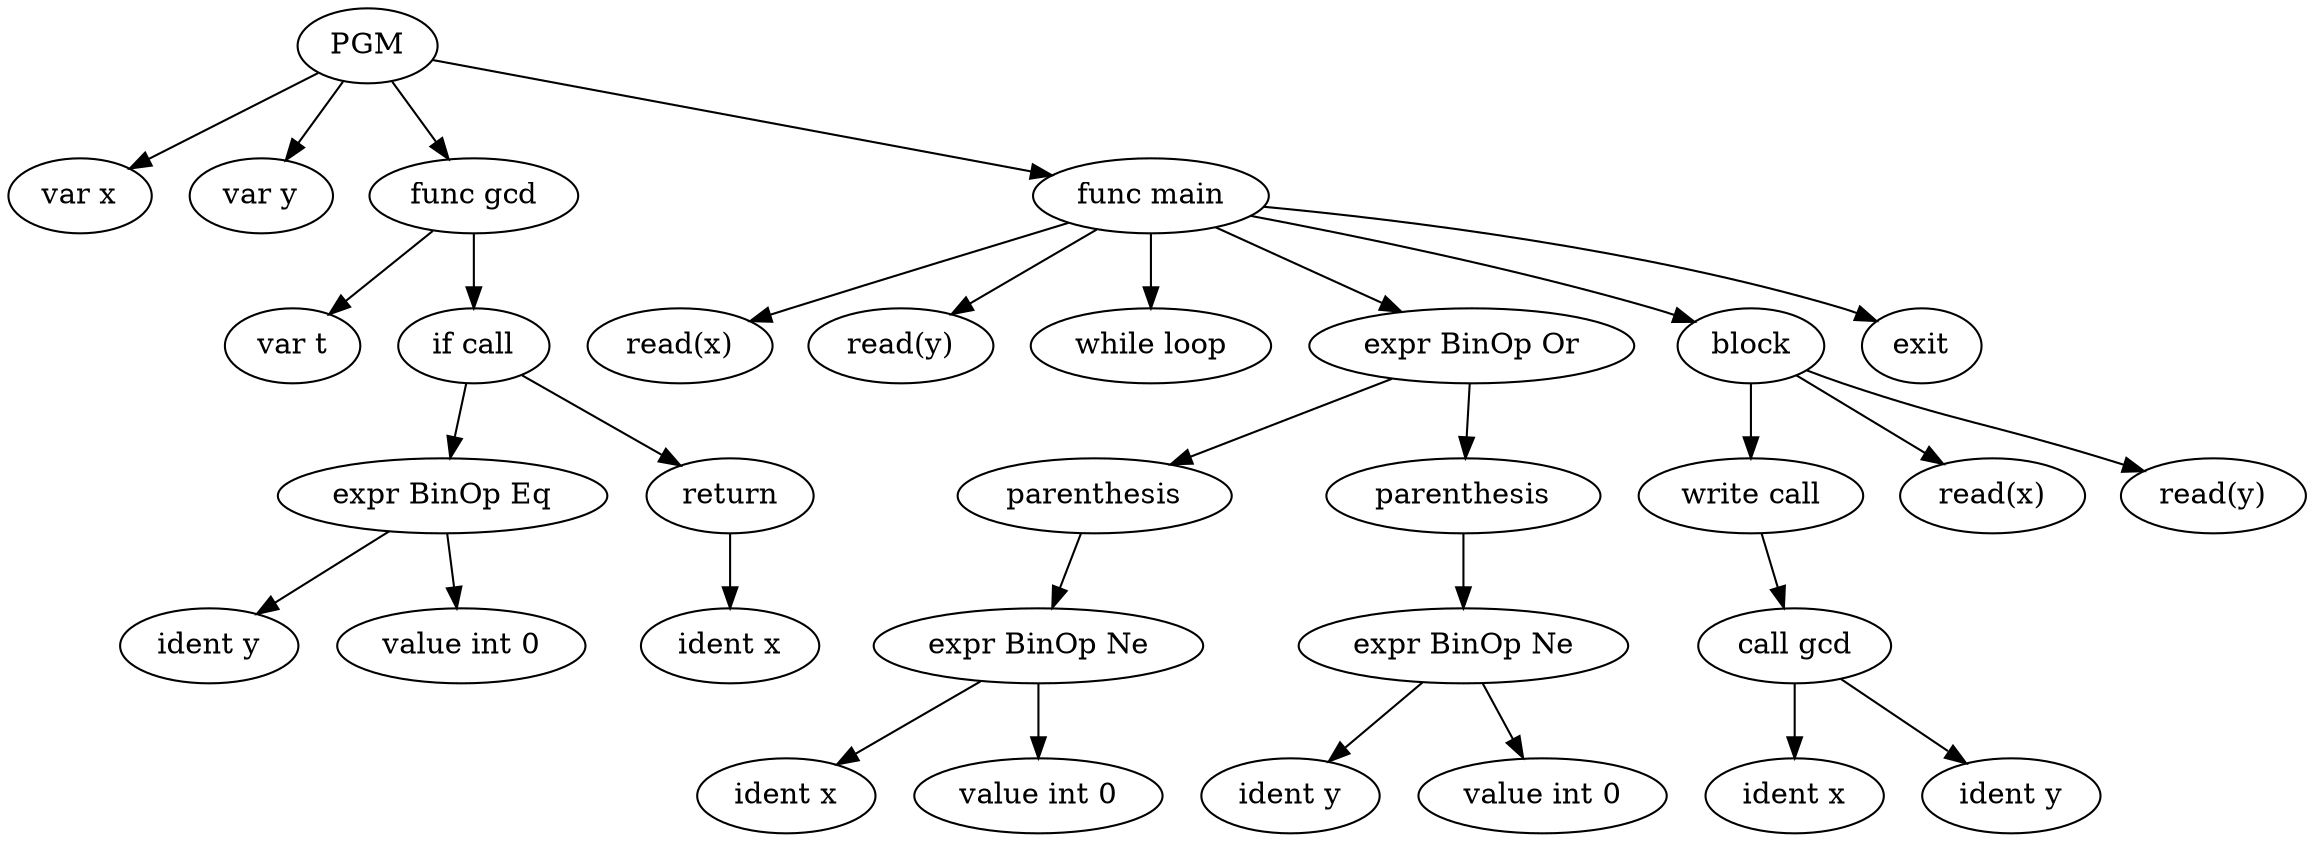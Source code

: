 digraph ast {
0[label = PGM, shape = ellipse]
1[label = "var x", shape = ellipse]
0 -> 1
2[label = "var y", shape = ellipse]
0 -> 2
3[label = "func gcd", shape = ellipse]
0 -> 3
4[label = "var t", shape = ellipse]
3 -> 4
5[label = "if call", shape = ellipse]
3 -> 5
6[label = "expr BinOp Eq", shape = ellipse]
5 -> 6
7[label = "ident y", shape = ellipse]
6 -> 7
8[label = "value int 0", shape = ellipse]
6 -> 8
9[label = "return", shape = ellipse]
5 -> 9
10[label = "ident x", shape = ellipse]
9 -> 10
11[label = "func main", shape = ellipse]
0 -> 11
12[label = "read(x)", shape = ellipse]
11 -> 12
13[label = "read(y)", shape = ellipse]
11 -> 13
14[label = "while loop", shape = ellipse]
11 -> 14
15[label = "expr BinOp Or", shape = ellipse]
11 -> 15
16[label = "parenthesis", shape = ellipse]
15 -> 16
17[label = "expr BinOp Ne", shape = ellipse]
16 -> 17
18[label = "ident x", shape = ellipse]
17 -> 18
19[label = "value int 0", shape = ellipse]
17 -> 19
20[label = "parenthesis", shape = ellipse]
15 -> 20
21[label = "expr BinOp Ne", shape = ellipse]
20 -> 21
22[label = "ident y", shape = ellipse]
21 -> 22
23[label = "value int 0", shape = ellipse]
21 -> 23
24[label = "block", shape = ellipse]
11 -> 24
25[label = "write call", shape = ellipse]
24 -> 25
26[label = "call gcd", shape = ellipse]
25 -> 26
27[label = "ident x", shape = ellipse]
26 -> 27
28[label = "ident y", shape = ellipse]
26 -> 28
29[label = "read(x)", shape = ellipse]
24 -> 29
30[label = "read(y)", shape = ellipse]
24 -> 30
31[label = "exit", shape = ellipse]
11 -> 31
}